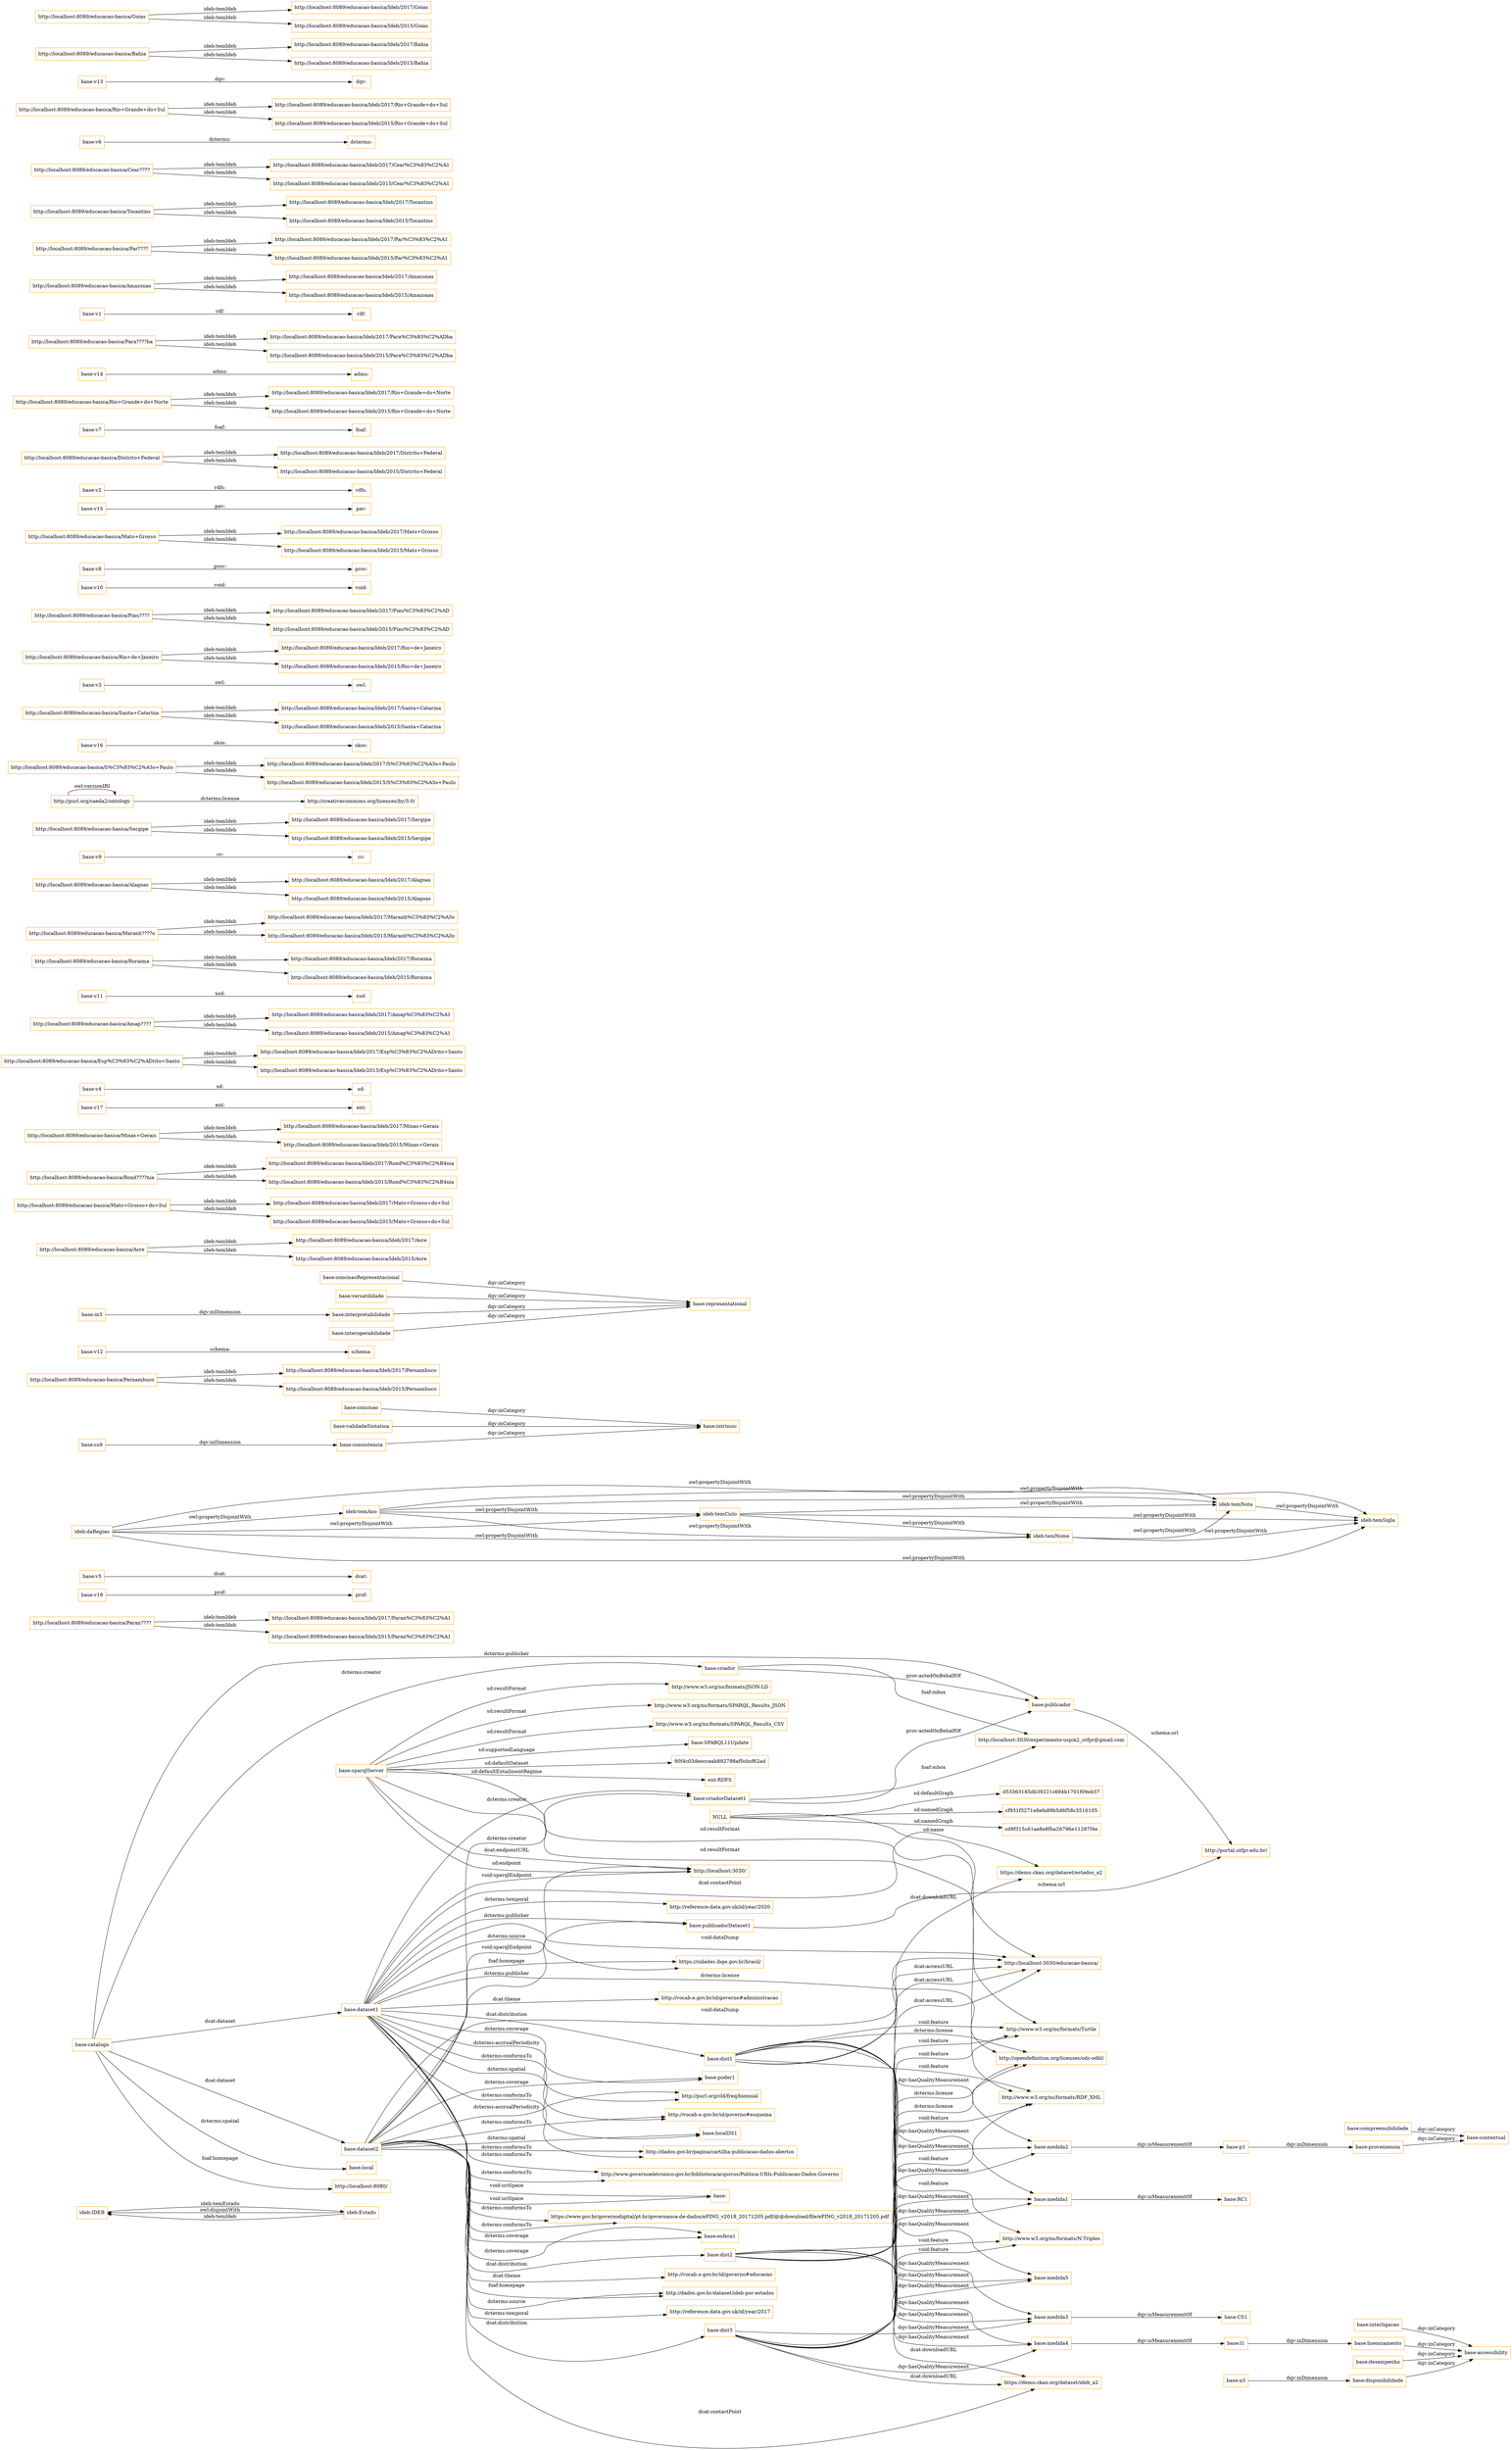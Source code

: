 digraph ar2dtool_diagram { 
rankdir=LR;
size="1501"
node [shape = rectangle, color="orange"]; "ideb:IDEB" "ideb:Estado" ; /*classes style*/
	"base:medida2" -> "base:p1" [ label = "dqv:isMeasurementOf" ];
	"http://localhost:8089/educacao-basica/Paran????" -> "http://localhost:8089/educacao-basica/Ideb/2017/Paran%C3%83%C2%A1" [ label = "ideb:temIdeb" ];
	"http://localhost:8089/educacao-basica/Paran????" -> "http://localhost:8089/educacao-basica/Ideb/2015/Paran%C3%83%C2%A1" [ label = "ideb:temIdeb" ];
	"base:v18" -> "prof:" [ label = "prof:" ];
	"base:v5" -> "dcat:" [ label = "dcat:" ];
	"ideb:temAno" -> "ideb:temCiclo" [ label = "owl:propertyDisjointWith" ];
	"ideb:temAno" -> "ideb:temNota" [ label = "owl:propertyDisjointWith" ];
	"ideb:temAno" -> "ideb:temSigla" [ label = "owl:propertyDisjointWith" ];
	"ideb:temAno" -> "ideb:temNome" [ label = "owl:propertyDisjointWith" ];
	"base:consistencia" -> "base:intrinsic" [ label = "dqv:inCategory" ];
	"http://localhost:8089/educacao-basica/Pernambuco" -> "http://localhost:8089/educacao-basica/Ideb/2017/Pernambuco" [ label = "ideb:temIdeb" ];
	"http://localhost:8089/educacao-basica/Pernambuco" -> "http://localhost:8089/educacao-basica/Ideb/2015/Pernambuco" [ label = "ideb:temIdeb" ];
	"base:v12" -> "schema:" [ label = "schema:" ];
	"base:concisaoRepresentacional" -> "base:representational" [ label = "dqv:inCategory" ];
	"http://localhost:8089/educacao-basica/Acre" -> "http://localhost:8089/educacao-basica/Ideb/2017/Acre" [ label = "ideb:temIdeb" ];
	"http://localhost:8089/educacao-basica/Acre" -> "http://localhost:8089/educacao-basica/Ideb/2015/Acre" [ label = "ideb:temIdeb" ];
	"http://localhost:8089/educacao-basica/Mato+Grosso+do+Sul" -> "http://localhost:8089/educacao-basica/Ideb/2017/Mato+Grosso+do+Sul" [ label = "ideb:temIdeb" ];
	"http://localhost:8089/educacao-basica/Mato+Grosso+do+Sul" -> "http://localhost:8089/educacao-basica/Ideb/2015/Mato+Grosso+do+Sul" [ label = "ideb:temIdeb" ];
	"base:criadorDataset1" -> "http://localhost:3030/experimento-usp/a2_utfpr@gmail.com" [ label = "foaf:mbox" ];
	"base:criadorDataset1" -> "base:publicador" [ label = "prov:actedOnBehalfOf" ];
	"base:licenciamento" -> "base:accessibility" [ label = "dqv:inCategory" ];
	"http://localhost:8089/educacao-basica/Rond????nia" -> "http://localhost:8089/educacao-basica/Ideb/2017/Rond%C3%83%C2%B4nia" [ label = "ideb:temIdeb" ];
	"http://localhost:8089/educacao-basica/Rond????nia" -> "http://localhost:8089/educacao-basica/Ideb/2015/Rond%C3%83%C2%B4nia" [ label = "ideb:temIdeb" ];
	"base:versatilidade" -> "base:representational" [ label = "dqv:inCategory" ];
	"ideb:temNome" -> "ideb:temNota" [ label = "owl:propertyDisjointWith" ];
	"ideb:temNome" -> "ideb:temSigla" [ label = "owl:propertyDisjointWith" ];
	"ideb:Estado" -> "ideb:IDEB" [ label = "owl:disjointWith" ];
	"base:publicador" -> "http://portal.utfpr.edu.br/" [ label = "schema:url" ];
	"base:publicadorDataset1" -> "http://portal.utfpr.edu.br/" [ label = "schema:url" ];
	"ideb:temCiclo" -> "ideb:temNota" [ label = "owl:propertyDisjointWith" ];
	"ideb:temCiclo" -> "ideb:temSigla" [ label = "owl:propertyDisjointWith" ];
	"ideb:temCiclo" -> "ideb:temNome" [ label = "owl:propertyDisjointWith" ];
	"http://localhost:8089/educacao-basica/Minas+Gerais" -> "http://localhost:8089/educacao-basica/Ideb/2017/Minas+Gerais" [ label = "ideb:temIdeb" ];
	"http://localhost:8089/educacao-basica/Minas+Gerais" -> "http://localhost:8089/educacao-basica/Ideb/2015/Minas+Gerais" [ label = "ideb:temIdeb" ];
	"base:proveniencia" -> "base:contextual" [ label = "dqv:inCategory" ];
	"base:medida1" -> "base:RC1" [ label = "dqv:isMeasurementOf" ];
	"base:v17" -> "ent:" [ label = "ent:" ];
	"base:v4" -> "sd:" [ label = "sd:" ];
	"http://localhost:8089/educacao-basica/Esp%C3%83%C2%ADrito+Santo" -> "http://localhost:8089/educacao-basica/Ideb/2017/Esp%C3%83%C2%ADrito+Santo" [ label = "ideb:temIdeb" ];
	"http://localhost:8089/educacao-basica/Esp%C3%83%C2%ADrito+Santo" -> "http://localhost:8089/educacao-basica/Ideb/2015/Esp%C3%83%C2%ADrito+Santo" [ label = "ideb:temIdeb" ];
	"http://localhost:8089/educacao-basica/Amap????" -> "http://localhost:8089/educacao-basica/Ideb/2017/Amap%C3%83%C2%A1" [ label = "ideb:temIdeb" ];
	"http://localhost:8089/educacao-basica/Amap????" -> "http://localhost:8089/educacao-basica/Ideb/2015/Amap%C3%83%C2%A1" [ label = "ideb:temIdeb" ];
	"base:v11" -> "xsd:" [ label = "xsd:" ];
	"base:l1" -> "base:licenciamento" [ label = "dqv:inDimension" ];
	"http://localhost:8089/educacao-basica/Roraima" -> "http://localhost:8089/educacao-basica/Ideb/2017/Roraima" [ label = "ideb:temIdeb" ];
	"http://localhost:8089/educacao-basica/Roraima" -> "http://localhost:8089/educacao-basica/Ideb/2015/Roraima" [ label = "ideb:temIdeb" ];
	"http://localhost:8089/educacao-basica/Maranh????o" -> "http://localhost:8089/educacao-basica/Ideb/2017/Maranh%C3%83%C2%A3o" [ label = "ideb:temIdeb" ];
	"http://localhost:8089/educacao-basica/Maranh????o" -> "http://localhost:8089/educacao-basica/Ideb/2015/Maranh%C3%83%C2%A3o" [ label = "ideb:temIdeb" ];
	"http://localhost:8089/educacao-basica/Alagoas" -> "http://localhost:8089/educacao-basica/Ideb/2017/Alagoas" [ label = "ideb:temIdeb" ];
	"http://localhost:8089/educacao-basica/Alagoas" -> "http://localhost:8089/educacao-basica/Ideb/2015/Alagoas" [ label = "ideb:temIdeb" ];
	"base:v9" -> "cc:" [ label = "cc:" ];
	"http://localhost:8089/educacao-basica/Sergipe" -> "http://localhost:8089/educacao-basica/Ideb/2017/Sergipe" [ label = "ideb:temIdeb" ];
	"http://localhost:8089/educacao-basica/Sergipe" -> "http://localhost:8089/educacao-basica/Ideb/2015/Sergipe" [ label = "ideb:temIdeb" ];
	"http://purl.org/caeda2/ontology" -> "http://purl.org/caeda2/ontology" [ label = "owl:versionIRI" ];
	"http://purl.org/caeda2/ontology" -> "http://creativecommons.org/licenses/by/3.0/" [ label = "dcterms:license" ];
	"http://localhost:8089/educacao-basica/S%C3%83%C2%A3o+Paulo" -> "http://localhost:8089/educacao-basica/Ideb/2017/S%C3%83%C2%A3o+Paulo" [ label = "ideb:temIdeb" ];
	"http://localhost:8089/educacao-basica/S%C3%83%C2%A3o+Paulo" -> "http://localhost:8089/educacao-basica/Ideb/2015/S%C3%83%C2%A3o+Paulo" [ label = "ideb:temIdeb" ];
	"base:v16" -> "skos:" [ label = "skos:" ];
	"http://localhost:8089/educacao-basica/Santa+Catarina" -> "http://localhost:8089/educacao-basica/Ideb/2017/Santa+Catarina" [ label = "ideb:temIdeb" ];
	"http://localhost:8089/educacao-basica/Santa+Catarina" -> "http://localhost:8089/educacao-basica/Ideb/2015/Santa+Catarina" [ label = "ideb:temIdeb" ];
	"base:v3" -> "owl:" [ label = "owl:" ];
	"http://localhost:8089/educacao-basica/Rio+de+Janeiro" -> "http://localhost:8089/educacao-basica/Ideb/2017/Rio+de+Janeiro" [ label = "ideb:temIdeb" ];
	"http://localhost:8089/educacao-basica/Rio+de+Janeiro" -> "http://localhost:8089/educacao-basica/Ideb/2015/Rio+de+Janeiro" [ label = "ideb:temIdeb" ];
	"http://localhost:8089/educacao-basica/Piau????" -> "http://localhost:8089/educacao-basica/Ideb/2017/Piau%C3%83%C2%AD" [ label = "ideb:temIdeb" ];
	"http://localhost:8089/educacao-basica/Piau????" -> "http://localhost:8089/educacao-basica/Ideb/2015/Piau%C3%83%C2%AD" [ label = "ideb:temIdeb" ];
	"base:v10" -> "void:" [ label = "void:" ];
	"base:interpretabilidade" -> "base:representational" [ label = "dqv:inCategory" ];
	"base:concisao" -> "base:intrinsic" [ label = "dqv:inCategory" ];
	"base:p1" -> "base:proveniencia" [ label = "dqv:inDimension" ];
	"base:interoperabilidade" -> "base:representational" [ label = "dqv:inCategory" ];
	"base:v8" -> "prov:" [ label = "prov:" ];
	"base:validadeSintatica" -> "base:intrinsic" [ label = "dqv:inCategory" ];
	"http://localhost:8089/educacao-basica/Mato+Grosso" -> "http://localhost:8089/educacao-basica/Ideb/2017/Mato+Grosso" [ label = "ideb:temIdeb" ];
	"http://localhost:8089/educacao-basica/Mato+Grosso" -> "http://localhost:8089/educacao-basica/Ideb/2015/Mato+Grosso" [ label = "ideb:temIdeb" ];
	"base:v15" -> "pav:" [ label = "pav:" ];
	"NULL" -> "http://localhost:3030/educacao-basica/" [ label = "sd:name" ];
	"NULL" -> "cf931f3271e8efa89b5d6f58c3516105" [ label = "sd:namedGraph" ];
	"NULL" -> "cd9f315c61ae8e8fba26796e11287f4e" [ label = "sd:namedGraph" ];
	"NULL" -> "d53363185db39221c694b1701f09eb57" [ label = "sd:defaultGraph" ];
	"base:v2" -> "rdfs:" [ label = "rdfs:" ];
	"http://localhost:8089/educacao-basica/Distrito+Federal" -> "http://localhost:8089/educacao-basica/Ideb/2017/Distrito+Federal" [ label = "ideb:temIdeb" ];
	"http://localhost:8089/educacao-basica/Distrito+Federal" -> "http://localhost:8089/educacao-basica/Ideb/2015/Distrito+Federal" [ label = "ideb:temIdeb" ];
	"base:disponibilidade" -> "base:accessibility" [ label = "dqv:inCategory" ];
	"base:criador" -> "http://localhost:3030/experimento-usp/a2_utfpr@gmail.com" [ label = "foaf:mbox" ];
	"base:criador" -> "base:publicador" [ label = "prov:actedOnBehalfOf" ];
	"base:dist3" -> "base:medida5" [ label = "dqv:hasQualityMeasurement" ];
	"base:dist3" -> "http://www.w3.org/ns/formats/RDF_XML" [ label = "void:feature" ];
	"base:dist3" -> "base:medida3" [ label = "dqv:hasQualityMeasurement" ];
	"base:dist3" -> "http://opendefinition.org/licenses/odc-odbl/" [ label = "dcterms:license" ];
	"base:dist3" -> "base:medida4" [ label = "dqv:hasQualityMeasurement" ];
	"base:dist3" -> "https://demo.ckan.org/dataset/ideb_a2" [ label = "dcat:downloadURL" ];
	"base:dist3" -> "base:medida1" [ label = "dqv:hasQualityMeasurement" ];
	"base:dist3" -> "http://localhost:3030/educacao-basica/" [ label = "dcat:accessURL" ];
	"base:dist3" -> "base:medida2" [ label = "dqv:hasQualityMeasurement" ];
	"base:dist3" -> "http://www.w3.org/ns/formats/Turtle" [ label = "void:feature" ];
	"base:dist3" -> "http://www.w3.org/ns/formats/N-Triples" [ label = "void:feature" ];
	"base:medida4" -> "base:l1" [ label = "dqv:isMeasurementOf" ];
	"base:cs9" -> "base:consistencia" [ label = "dqv:inDimension" ];
	"ideb:temNota" -> "ideb:temSigla" [ label = "owl:propertyDisjointWith" ];
	"base:dataset2" -> "http://localhost:3030/" [ label = "void:sparqlEndpoint" ];
	"base:dataset2" -> "http://vocab.e.gov.br/id/governo#esquema" [ label = "dcterms:conformsTo" ];
	"base:dataset2" -> "base:poder1" [ label = "dcterms:coverage" ];
	"base:dataset2" -> "https://www.gov.br/governodigital/pt-br/governanca-de-dados/ePING_v2018_20171205.pdf/@@download/file/ePING_v2018_20171205.pdf" [ label = "dcterms:conformsTo" ];
	"base:dataset2" -> "base:localDS1" [ label = "dcterms:spatial" ];
	"base:dataset2" -> "http://www.governoeletronico.gov.br/biblioteca/arquivos/Politica-URIs-Publicacao-Dados-Governo" [ label = "dcterms:conformsTo" ];
	"base:dataset2" -> "base:esfera1" [ label = "dcterms:coverage" ];
	"base:dataset2" -> "base:criadorDataset1" [ label = "dcterms:creator" ];
	"base:dataset2" -> "http://dados.gov.br/pagina/cartilha-publicacao-dados-abertos" [ label = "dcterms:conformsTo" ];
	"base:dataset2" -> "https://demo.ckan.org/dataset/ideb_a2" [ label = "dcat:contactPoint" ];
	"base:dataset2" -> "http://localhost:3030/educacao-basica/" [ label = "void:dataDump" ];
	"base:dataset2" -> "base:dist3" [ label = "dcat:distribution" ];
	"base:dataset2" -> "http://reference.data.gov.uk/id/year/2017" [ label = "dcterms:temporal" ];
	"base:dataset2" -> "base:publicadorDataset1" [ label = "dcterms:publisher" ];
	"base:dataset2" -> "http://purl.org/cld/freq/biennial" [ label = "dcterms:accrualPeriodicity" ];
	"base:dataset2" -> "base:" [ label = "void:uriSpace" ];
	"base:dataset2" -> "http://dados.gov.br/dataset/ideb-por-estados" [ label = "foaf:homepage" ];
	"base:dataset2" -> "http://vocab.e.gov.br/id/governo#educacao" [ label = "dcat:theme" ];
	"base:dataset2" -> "http://dados.gov.br/dataset/ideb-por-estados" [ label = "dcterms:source" ];
	"base:dataset2" -> "base:dist2" [ label = "dcat:distribution" ];
	"base:v7" -> "foaf:" [ label = "foaf:" ];
	"http://localhost:8089/educacao-basica/Rio+Grande+do+Norte" -> "http://localhost:8089/educacao-basica/Ideb/2017/Rio+Grande+do+Norte" [ label = "ideb:temIdeb" ];
	"http://localhost:8089/educacao-basica/Rio+Grande+do+Norte" -> "http://localhost:8089/educacao-basica/Ideb/2015/Rio+Grande+do+Norte" [ label = "ideb:temIdeb" ];
	"base:v14" -> "adms:" [ label = "adms:" ];
	"http://localhost:8089/educacao-basica/Para????ba" -> "http://localhost:8089/educacao-basica/Ideb/2017/Para%C3%83%C2%ADba" [ label = "ideb:temIdeb" ];
	"http://localhost:8089/educacao-basica/Para????ba" -> "http://localhost:8089/educacao-basica/Ideb/2015/Para%C3%83%C2%ADba" [ label = "ideb:temIdeb" ];
	"base:v1" -> "rdf:" [ label = "rdf:" ];
	"base:in3" -> "base:interpretabilidade" [ label = "dqv:inDimension" ];
	"base:interligacao" -> "base:accessibility" [ label = "dqv:inCategory" ];
	"http://localhost:8089/educacao-basica/Amazonas" -> "http://localhost:8089/educacao-basica/Ideb/2017/Amazonas" [ label = "ideb:temIdeb" ];
	"http://localhost:8089/educacao-basica/Amazonas" -> "http://localhost:8089/educacao-basica/Ideb/2015/Amazonas" [ label = "ideb:temIdeb" ];
	"http://localhost:8089/educacao-basica/Par????" -> "http://localhost:8089/educacao-basica/Ideb/2017/Par%C3%83%C2%A1" [ label = "ideb:temIdeb" ];
	"http://localhost:8089/educacao-basica/Par????" -> "http://localhost:8089/educacao-basica/Ideb/2015/Par%C3%83%C2%A1" [ label = "ideb:temIdeb" ];
	"base:catalogo" -> "base:local" [ label = "dcterms:spatial" ];
	"base:catalogo" -> "base:publicador" [ label = "dcterms:publisher" ];
	"base:catalogo" -> "base:dataset1" [ label = "dcat:dataset" ];
	"base:catalogo" -> "base:dataset2" [ label = "dcat:dataset" ];
	"base:catalogo" -> "base:criador" [ label = "dcterms:creator" ];
	"base:catalogo" -> "http://localhost:8080/" [ label = "foaf:homepage" ];
	"http://localhost:8089/educacao-basica/Tocantins" -> "http://localhost:8089/educacao-basica/Ideb/2017/Tocantins" [ label = "ideb:temIdeb" ];
	"http://localhost:8089/educacao-basica/Tocantins" -> "http://localhost:8089/educacao-basica/Ideb/2015/Tocantins" [ label = "ideb:temIdeb" ];
	"base:sparqlServer" -> "http://www.w3.org/ns/formats/SPARQL_Results_CSV" [ label = "sd:resultFormat" ];
	"base:sparqlServer" -> "base:SPARQL11Update" [ label = "sd:supportedLanguage" ];
	"base:sparqlServer" -> "90f4c03deecceab892798af0cbcf62ad" [ label = "sd:defaultDataset" ];
	"base:sparqlServer" -> "ent:RDFS" [ label = "sd:defaultEntailmentRegime" ];
	"base:sparqlServer" -> "http://localhost:3030/" [ label = "dcat:endpointURL" ];
	"base:sparqlServer" -> "http://www.w3.org/ns/formats/JSON-LD" [ label = "sd:resultFormat" ];
	"base:sparqlServer" -> "http://www.w3.org/ns/formats/RDF_XML" [ label = "sd:resultFormat" ];
	"base:sparqlServer" -> "http://localhost:3030/" [ label = "sd:endpoint" ];
	"base:sparqlServer" -> "http://www.w3.org/ns/formats/SPARQL_Results_JSON" [ label = "sd:resultFormat" ];
	"base:sparqlServer" -> "http://www.w3.org/ns/formats/Turtle" [ label = "sd:resultFormat" ];
	"base:dist2" -> "base:medida3" [ label = "dqv:hasQualityMeasurement" ];
	"base:dist2" -> "http://www.w3.org/ns/formats/N-Triples" [ label = "void:feature" ];
	"base:dist2" -> "http://opendefinition.org/licenses/odc-odbl/" [ label = "dcterms:license" ];
	"base:dist2" -> "base:medida4" [ label = "dqv:hasQualityMeasurement" ];
	"base:dist2" -> "base:medida1" [ label = "dqv:hasQualityMeasurement" ];
	"base:dist2" -> "base:medida5" [ label = "dqv:hasQualityMeasurement" ];
	"base:dist2" -> "base:medida2" [ label = "dqv:hasQualityMeasurement" ];
	"base:dist2" -> "http://localhost:3030/educacao-basica/" [ label = "dcat:accessURL" ];
	"base:dist2" -> "http://www.w3.org/ns/formats/Turtle" [ label = "void:feature" ];
	"base:dist2" -> "https://demo.ckan.org/dataset/ideb_a2" [ label = "dcat:downloadURL" ];
	"base:dist2" -> "http://www.w3.org/ns/formats/RDF_XML" [ label = "void:feature" ];
	"http://localhost:8089/educacao-basica/Cear????" -> "http://localhost:8089/educacao-basica/Ideb/2017/Cear%C3%83%C2%A1" [ label = "ideb:temIdeb" ];
	"http://localhost:8089/educacao-basica/Cear????" -> "http://localhost:8089/educacao-basica/Ideb/2015/Cear%C3%83%C2%A1" [ label = "ideb:temIdeb" ];
	"base:medida3" -> "base:CS1" [ label = "dqv:isMeasurementOf" ];
	"base:desempenho" -> "base:accessibility" [ label = "dqv:inCategory" ];
	"base:compreensibilidade" -> "base:contextual" [ label = "dqv:inCategory" ];
	"base:dataset1" -> "http://dados.gov.br/pagina/cartilha-publicacao-dados-abertos" [ label = "dcterms:conformsTo" ];
	"base:dataset1" -> "http://opendefinition.org/licenses/odc-odbl/" [ label = "dcterms:license" ];
	"base:dataset1" -> "base:publicadorDataset1" [ label = "dcterms:publisher" ];
	"base:dataset1" -> "http://vocab.e.gov.br/id/governo#esquema" [ label = "dcterms:conformsTo" ];
	"base:dataset1" -> "http://purl.org/cld/freq/biennial" [ label = "dcterms:accrualPeriodicity" ];
	"base:dataset1" -> "https://cidades.ibge.gov.br/brasil/" [ label = "dcterms:source" ];
	"base:dataset1" -> "https://www.gov.br/governodigital/pt-br/governanca-de-dados/ePING_v2018_20171205.pdf/@@download/file/ePING_v2018_20171205.pdf" [ label = "dcterms:conformsTo" ];
	"base:dataset1" -> "base:localDS1" [ label = "dcterms:spatial" ];
	"base:dataset1" -> "http://www.governoeletronico.gov.br/biblioteca/arquivos/Politica-URIs-Publicacao-Dados-Governo" [ label = "dcterms:conformsTo" ];
	"base:dataset1" -> "https://demo.ckan.org/dataset/estados_a2" [ label = "dcat:contactPoint" ];
	"base:dataset1" -> "http://vocab.e.gov.br/id/governo#administracao" [ label = "dcat:theme" ];
	"base:dataset1" -> "http://reference.data.gov.uk/id/year/2020" [ label = "dcterms:temporal" ];
	"base:dataset1" -> "http://localhost:3030/educacao-basica/" [ label = "void:dataDump" ];
	"base:dataset1" -> "http://localhost:3030/" [ label = "void:sparqlEndpoint" ];
	"base:dataset1" -> "base:dist1" [ label = "dcat:distribution" ];
	"base:dataset1" -> "base:poder1" [ label = "dcterms:coverage" ];
	"base:dataset1" -> "base:esfera1" [ label = "dcterms:coverage" ];
	"base:dataset1" -> "https://cidades.ibge.gov.br/brasil/" [ label = "foaf:homepage" ];
	"base:dataset1" -> "base:criadorDataset1" [ label = "dcterms:creator" ];
	"base:dataset1" -> "base:" [ label = "void:uriSpace" ];
	"base:v6" -> "dcterms:" [ label = "dcterms:" ];
	"http://localhost:8089/educacao-basica/Rio+Grande+do+Sul" -> "http://localhost:8089/educacao-basica/Ideb/2017/Rio+Grande+do+Sul" [ label = "ideb:temIdeb" ];
	"http://localhost:8089/educacao-basica/Rio+Grande+do+Sul" -> "http://localhost:8089/educacao-basica/Ideb/2015/Rio+Grande+do+Sul" [ label = "ideb:temIdeb" ];
	"base:a3" -> "base:disponibilidade" [ label = "dqv:inDimension" ];
	"base:v13" -> "dqv:" [ label = "dqv:" ];
	"ideb:daRegiao" -> "ideb:temCiclo" [ label = "owl:propertyDisjointWith" ];
	"ideb:daRegiao" -> "ideb:temAno" [ label = "owl:propertyDisjointWith" ];
	"ideb:daRegiao" -> "ideb:temNota" [ label = "owl:propertyDisjointWith" ];
	"ideb:daRegiao" -> "ideb:temSigla" [ label = "owl:propertyDisjointWith" ];
	"ideb:daRegiao" -> "ideb:temNome" [ label = "owl:propertyDisjointWith" ];
	"http://localhost:8089/educacao-basica/Bahia" -> "http://localhost:8089/educacao-basica/Ideb/2017/Bahia" [ label = "ideb:temIdeb" ];
	"http://localhost:8089/educacao-basica/Bahia" -> "http://localhost:8089/educacao-basica/Ideb/2015/Bahia" [ label = "ideb:temIdeb" ];
	"http://localhost:8089/educacao-basica/Goias" -> "http://localhost:8089/educacao-basica/Ideb/2017/Goias" [ label = "ideb:temIdeb" ];
	"http://localhost:8089/educacao-basica/Goias" -> "http://localhost:8089/educacao-basica/Ideb/2015/Goias" [ label = "ideb:temIdeb" ];
	"base:dist1" -> "base:medida3" [ label = "dqv:hasQualityMeasurement" ];
	"base:dist1" -> "http://opendefinition.org/licenses/odc-odbl/" [ label = "dcterms:license" ];
	"base:dist1" -> "http://www.w3.org/ns/formats/RDF_XML" [ label = "void:feature" ];
	"base:dist1" -> "base:medida1" [ label = "dqv:hasQualityMeasurement" ];
	"base:dist1" -> "base:medida4" [ label = "dqv:hasQualityMeasurement" ];
	"base:dist1" -> "https://demo.ckan.org/dataset/estados_a2" [ label = "dcat:downloadURL" ];
	"base:dist1" -> "base:medida2" [ label = "dqv:hasQualityMeasurement" ];
	"base:dist1" -> "http://localhost:3030/educacao-basica/" [ label = "dcat:accessURL" ];
	"base:dist1" -> "http://www.w3.org/ns/formats/N-Triples" [ label = "void:feature" ];
	"base:dist1" -> "base:medida5" [ label = "dqv:hasQualityMeasurement" ];
	"base:dist1" -> "http://www.w3.org/ns/formats/Turtle" [ label = "void:feature" ];
	"ideb:IDEB" -> "ideb:Estado" [ label = "ideb:temEstado" ];
	"ideb:Estado" -> "ideb:IDEB" [ label = "ideb:temIdeb" ];

}
